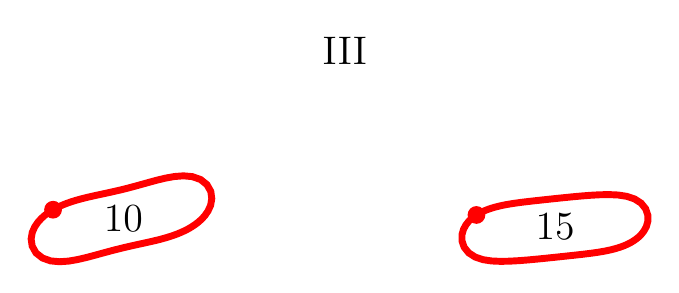 \begin{tikzpicture}[scale=1]

\begin{axis}[
  xmin = -10,
  xmax = 2,
  ymin = -2.45,
  ymax = 2.45,
  scale only axis,
  axis equal image,
  hide axis,
  title = {\Large{III}}
  ]

\addplot [mark=none,red,line width=2.5] table{
-9.272e+00 2.963e-01
-9.32e+00 2.666e-01
-9.371e+00 2.323e-01
-9.426e+00 1.905e-01
-9.484e+00 1.381e-01
-9.544e+00 7.232e-02
-9.601e+00 -1.016e-02
-9.647e+00 -1.117e-01
-9.668e+00 -2.316e-01
-9.649e+00 -3.618e-01
-9.58e+00 -4.84e-01
-9.463e+00 -5.764e-01
-9.316e+00 -6.284e-01
-9.155e+00 -6.436e-01
-8.989e+00 -6.321e-01
-8.823e+00 -6.031e-01
-8.656e+00 -5.639e-01
-8.492e+00 -5.197e-01
-8.328e+00 -4.748e-01
-8.168e+00 -4.32e-01
-8.01e+00 -3.928e-01
-7.858e+00 -3.575e-01
-7.712e+00 -3.253e-01
-7.574e+00 -2.952e-01
-7.445e+00 -2.659e-01
-7.326e+00 -2.364e-01
-7.219e+00 -2.064e-01
-7.123e+00 -1.761e-01
-7.039e+00 -1.459e-01
-6.967e+00 -1.164e-01
-6.904e+00 -8.793e-02
-6.849e+00 -6.037e-02
-6.799e+00 -3.264e-02
-6.751e+00 -2.815e-03
-6.7e+00 3.171e-02
-6.646e+00 7.375e-02
-6.587e+00 1.262e-01
-6.527e+00 1.922e-01
-6.471e+00 2.748e-01
-6.425e+00 3.764e-01
-6.404e+00 4.963e-01
-6.422e+00 6.266e-01
-6.491e+00 7.49e-01
-6.607e+00 8.418e-01
-6.754e+00 8.937e-01
-6.915e+00 9.084e-01
-7.081e+00 8.958e-01
-7.248e+00 8.656e-01
-7.414e+00 8.252e-01
-7.578e+00 7.801e-01
-7.741e+00 7.346e-01
-7.902e+00 6.913e-01
-8.059e+00 6.52e-01
-8.212e+00 6.169e-01
-8.358e+00 5.851e-01
-8.496e+00 5.555e-01
-8.625e+00 5.266e-01
-8.744e+00 4.977e-01
-8.851e+00 4.682e-01
-8.947e+00 4.383e-01
-9.031e+00 4.085e-01
-9.104e+00 3.793e-01
-9.167e+00 3.511e-01
-9.222e+00 3.238e-01
-9.272e+00 2.963e-01
};

\addplot [mark=none,red,line width=2.5] table{
-1.622e+00 2.015e-01
-1.669e+00 1.69e-01
-1.717e+00 1.304e-01
-1.766e+00 8.2e-02
-1.814e+00 2.027e-02
-1.856e+00 -5.801e-02
-1.884e+00 -1.543e-01
-1.884e+00 -2.653e-01
-1.845e+00 -3.804e-01
-1.762e+00 -4.831e-01
-1.644e+00 -5.595e-01
-1.502e+00 -6.066e-01
-1.348e+00 -6.299e-01
-1.186e+00 -6.369e-01
-1.02e+00 -6.335e-01
-8.507e-01 -6.238e-01
-6.805e-01 -6.102e-01
-5.104e-01 -5.944e-01
-3.42e-01 -5.774e-01
-1.765e-01 -5.602e-01
-1.528e-02 -5.431e-01
1.402e-01 -5.264e-01
2.888e-01 -5.099e-01
4.291e-01 -4.929e-01
5.601e-01 -4.747e-01
6.806e-01 -4.545e-01
7.898e-01 -4.32e-01
8.87e-01 -4.074e-01
9.722e-01 -3.811e-01
1.046e+00 -3.538e-01
1.109e+00 -3.261e-01
1.163e+00 -2.982e-01
1.212e+00 -2.69e-01
1.259e+00 -2.366e-01
1.307e+00 -1.98e-01
1.356e+00 -1.497e-01
1.404e+00 -8.8e-02
1.447e+00 -9.77e-03
1.474e+00 8.646e-02
1.474e+00 1.975e-01
1.435e+00 3.126e-01
1.353e+00 4.15e-01
1.234e+00 4.912e-01
1.092e+00 5.383e-01
9.379e-01 5.619e-01
7.761e-01 5.693e-01
6.097e-01 5.665e-01
4.406e-01 5.572e-01
2.704e-01 5.439e-01
1.003e-01 5.283e-01
-6.813e-02 5.114e-01
-2.336e-01 4.941e-01
-3.948e-01 4.769e-01
-5.503e-01 4.601e-01
-6.988e-01 4.433e-01
-8.391e-01 4.261e-01
-9.701e-01 4.076e-01
-1.091e+00 3.873e-01
-1.2e+00 3.648e-01
-1.297e+00 3.401e-01
-1.382e+00 3.137e-01
-1.456e+00 2.864e-01
-1.518e+00 2.587e-01
-1.573e+00 2.307e-01
-1.622e+00 2.015e-01
};

\addplot [only marks,mark=*,red,mark size = 3pt] table{
-9.272e+00 2.963e-01
-1.622e+00 2.015e-01
};

\node [below] at (axis cs:  -8.0,  0.55) {\Large{10}};
\node [below] at (axis cs:  -0.2,  0.4) {\Large{15}};

\end{axis}


\end{tikzpicture}



